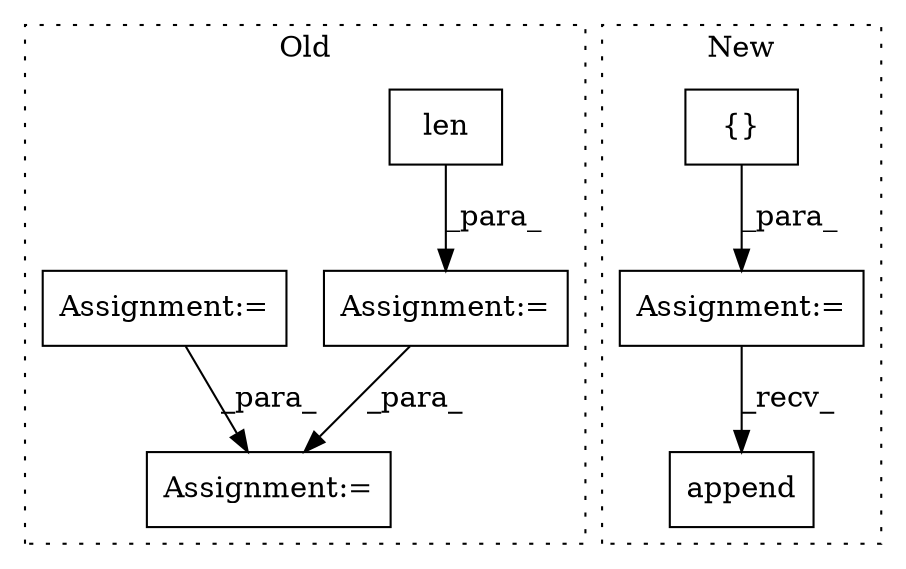 digraph G {
subgraph cluster0 {
1 [label="len" a="32" s="9275,9291" l="4,1" shape="box"];
5 [label="Assignment:=" a="7" s="9626" l="1" shape="box"];
6 [label="Assignment:=" a="7" s="9124" l="1" shape="box"];
7 [label="Assignment:=" a="7" s="9260" l="42" shape="box"];
label = "Old";
style="dotted";
}
subgraph cluster1 {
2 [label="append" a="32" s="9914,9927" l="7,1" shape="box"];
3 [label="Assignment:=" a="7" s="9713" l="1" shape="box"];
4 [label="{}" a="4" s="9723" l="2" shape="box"];
label = "New";
style="dotted";
}
1 -> 7 [label="_para_"];
3 -> 2 [label="_recv_"];
4 -> 3 [label="_para_"];
6 -> 5 [label="_para_"];
7 -> 5 [label="_para_"];
}